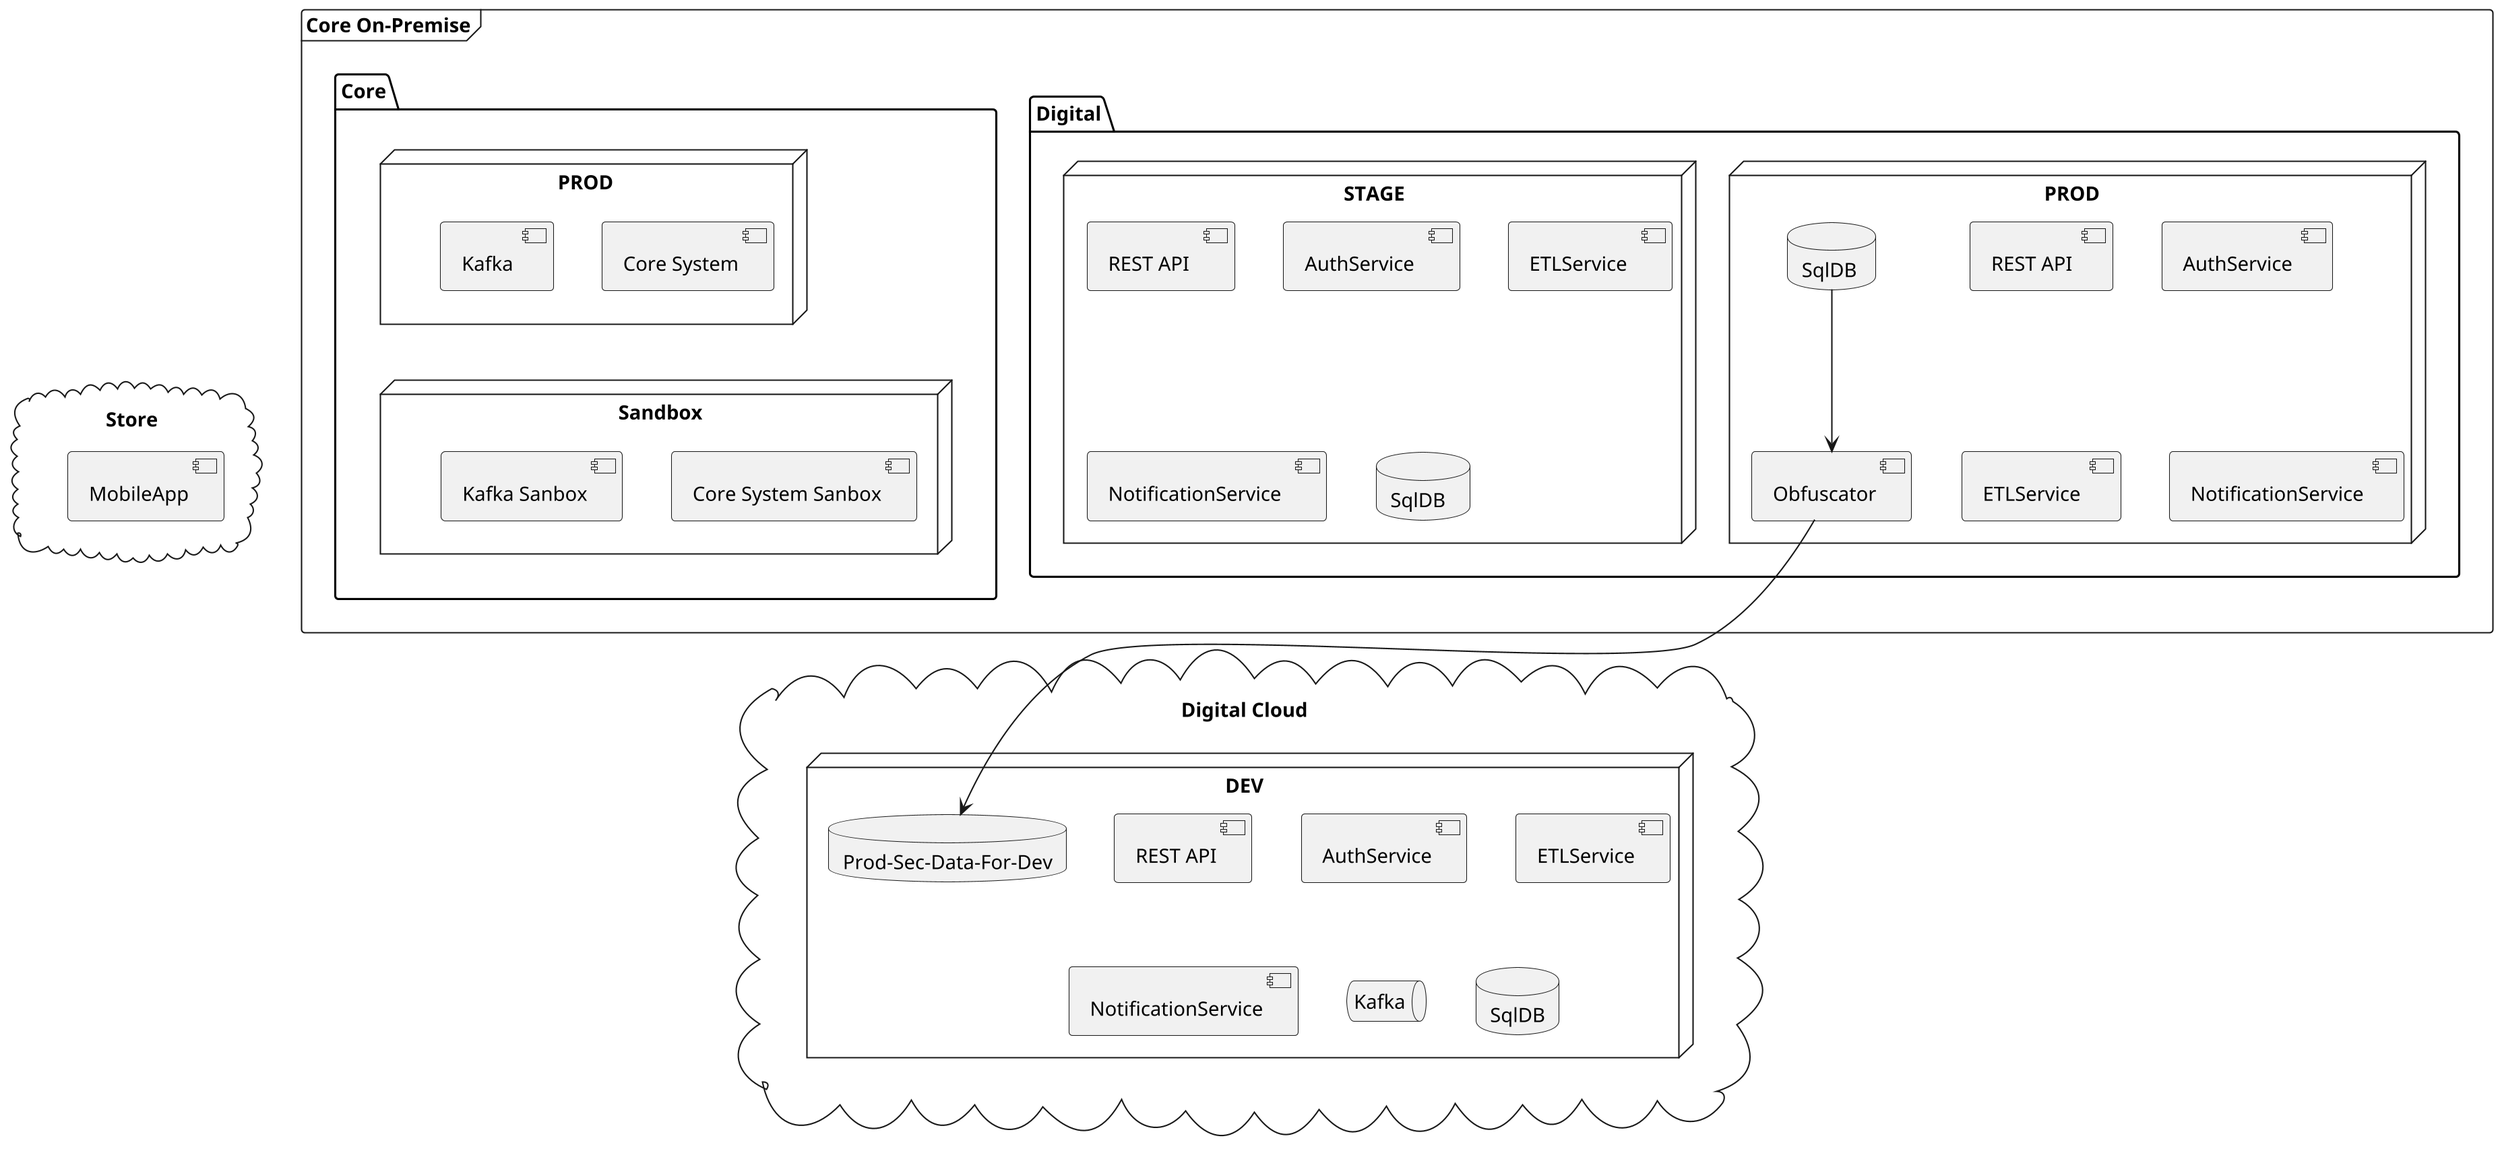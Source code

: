 @startuml
skinparam dpi 200

cloud "Store" {
    [MobileApp]
}

cloud "Digital Cloud" as dcloud{
    node "DEV" {
        [REST API]
        [AuthService]
        [ETLService]
        [NotificationService]
        queue Kafka
        database SqlDB as dev_db
        database "Prod-Sec-Data-For-Dev" as dev_prod_storage
    }
}

frame "Core On-Premise" as asd {
    folder "Digital" as dd {
        node "PROD" {
            [REST API ]
            [AuthService ]
            [ETLService ]
            [NotificationService ]
            database "SqlDB " as prod_db
            component Obfuscator
        }
        node "STAGE"{
             [REST API  ]
             [AuthService  ]
             [ETLService  ]
             [NotificationService  ]
             database "SqlDB  "
        }
    }
    folder Core as cc {
        node "PROD " as core_prod {
            [Core System]
            [Kafka ]
        }
        node "Sandbox" as  core_sandbox{
                    [Core System Sanbox]
                    [Kafka Sanbox]
        }
    }
}

Obfuscator --> dev_prod_storage
prod_db --> Obfuscator
core_prod -[hidden]- core_sandbox
Store -[hidden]- dcloud

@enduml